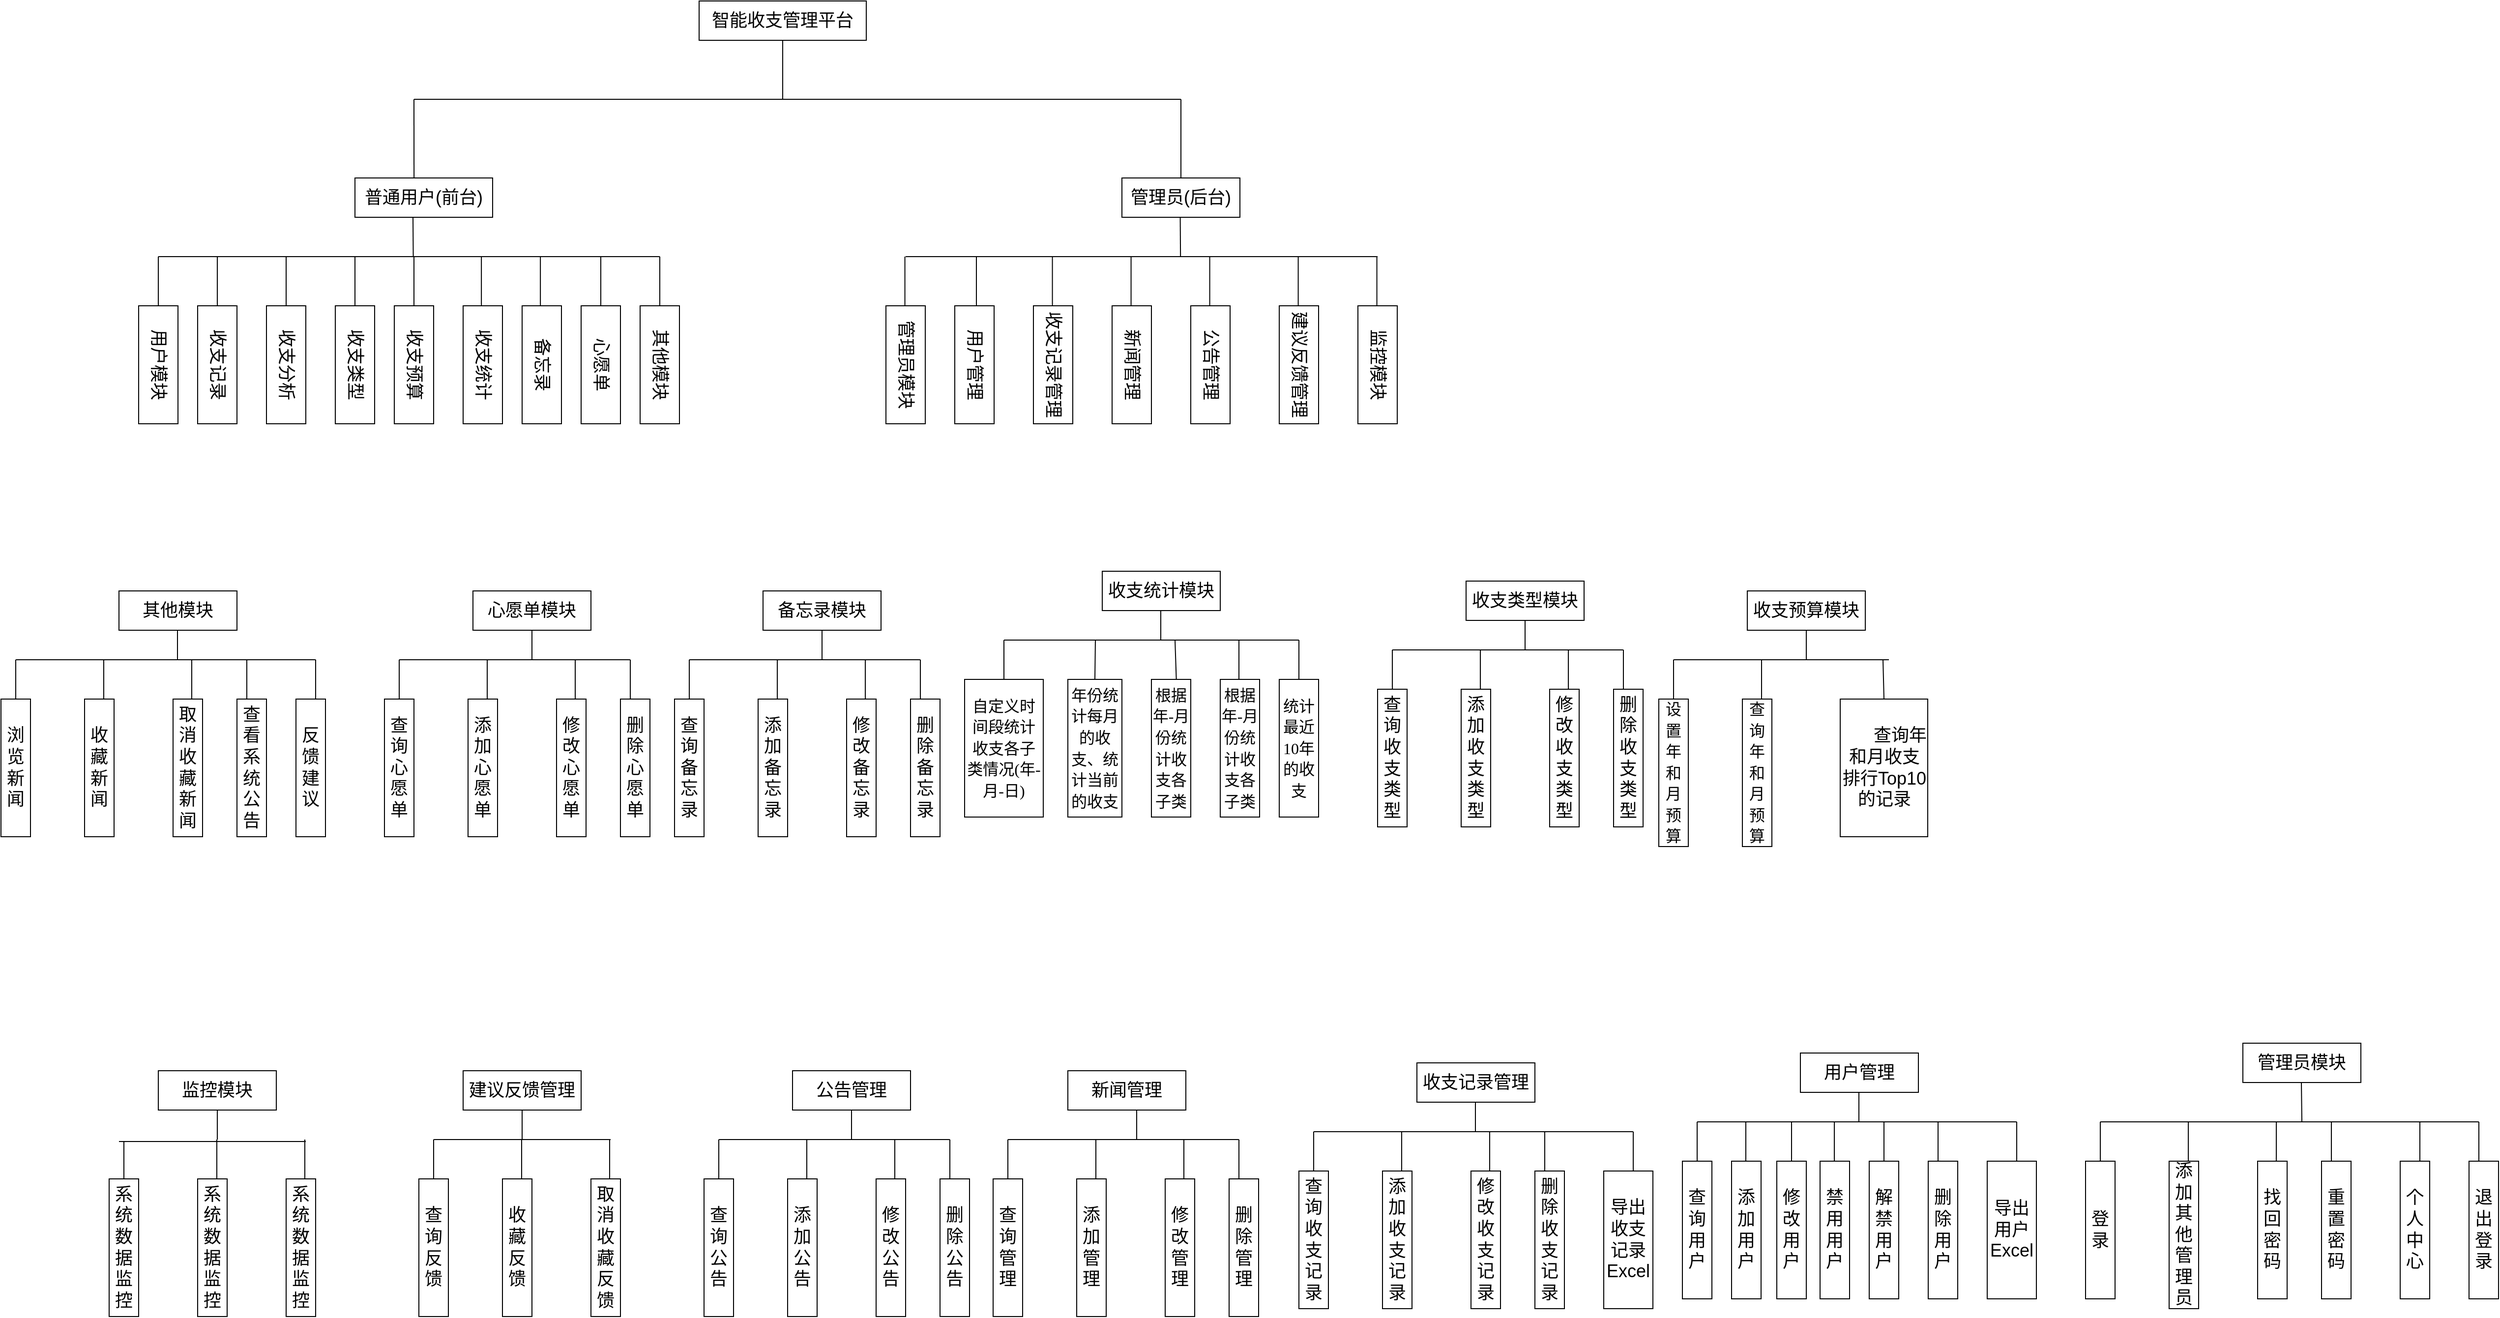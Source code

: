 <mxfile version="16.6.2" type="device"><diagram id="KK1JWuLYOujj4G2gujOZ" name="第 1 页"><mxGraphModel dx="2249" dy="761" grid="1" gridSize="10" guides="1" tooltips="1" connect="1" arrows="1" fold="1" page="1" pageScale="1" pageWidth="827" pageHeight="1169" math="0" shadow="0"><root><mxCell id="0"/><mxCell id="1" parent="0"/><mxCell id="ltnY0iX8H8sAp2kfno2Q-1" value="&lt;font style=&quot;font-size: 18px&quot;&gt;智能收支管理平台&lt;/font&gt;" style="rounded=0;whiteSpace=wrap;html=1;" parent="1" vertex="1"><mxGeometry x="130" y="1000" width="170" height="40" as="geometry"/></mxCell><mxCell id="ltnY0iX8H8sAp2kfno2Q-12" value="普通用户(前台)" style="rounded=0;whiteSpace=wrap;html=1;fontSize=18;" parent="1" vertex="1"><mxGeometry x="-220" y="1180" width="140" height="40" as="geometry"/></mxCell><mxCell id="ltnY0iX8H8sAp2kfno2Q-13" value="管理员(后台)" style="rounded=0;whiteSpace=wrap;html=1;fontSize=18;" parent="1" vertex="1"><mxGeometry x="560" y="1180" width="120" height="40" as="geometry"/></mxCell><mxCell id="ltnY0iX8H8sAp2kfno2Q-27" value="收支记录" style="rounded=0;whiteSpace=wrap;html=1;fontSize=18;rotation=90;" parent="1" vertex="1"><mxGeometry x="-420" y="1350" width="120" height="40" as="geometry"/></mxCell><mxCell id="ltnY0iX8H8sAp2kfno2Q-31" value="收支分析" style="rounded=0;whiteSpace=wrap;html=1;fontSize=18;rotation=90;" parent="1" vertex="1"><mxGeometry x="-350" y="1350" width="120" height="40" as="geometry"/></mxCell><mxCell id="ltnY0iX8H8sAp2kfno2Q-32" value="收支类型" style="rounded=0;whiteSpace=wrap;html=1;fontSize=18;rotation=90;" parent="1" vertex="1"><mxGeometry x="-280" y="1350" width="120" height="40" as="geometry"/></mxCell><mxCell id="ltnY0iX8H8sAp2kfno2Q-33" value="收支预算" style="rounded=0;whiteSpace=wrap;html=1;fontSize=18;rotation=90;" parent="1" vertex="1"><mxGeometry x="-220" y="1350" width="120" height="40" as="geometry"/></mxCell><mxCell id="ltnY0iX8H8sAp2kfno2Q-34" value="收支统计" style="rounded=0;whiteSpace=wrap;html=1;fontSize=18;rotation=90;" parent="1" vertex="1"><mxGeometry x="-150" y="1350" width="120" height="40" as="geometry"/></mxCell><mxCell id="ltnY0iX8H8sAp2kfno2Q-36" value="备忘录" style="rounded=0;whiteSpace=wrap;html=1;fontSize=18;rotation=90;" parent="1" vertex="1"><mxGeometry x="-90" y="1350" width="120" height="40" as="geometry"/></mxCell><mxCell id="ltnY0iX8H8sAp2kfno2Q-37" value="其他模块" style="rounded=0;whiteSpace=wrap;html=1;fontSize=18;rotation=90;" parent="1" vertex="1"><mxGeometry x="30" y="1350" width="120" height="40" as="geometry"/></mxCell><mxCell id="ltnY0iX8H8sAp2kfno2Q-38" value="心愿单" style="rounded=0;whiteSpace=wrap;html=1;fontSize=18;rotation=90;" parent="1" vertex="1"><mxGeometry x="-30" y="1350" width="120" height="40" as="geometry"/></mxCell><mxCell id="ltnY0iX8H8sAp2kfno2Q-40" value="新闻管理" style="rounded=0;whiteSpace=wrap;html=1;fontSize=18;rotation=90;" parent="1" vertex="1"><mxGeometry x="510" y="1350" width="120" height="40" as="geometry"/></mxCell><mxCell id="ltnY0iX8H8sAp2kfno2Q-41" value="管理员模块" style="rounded=0;whiteSpace=wrap;html=1;fontSize=18;rotation=90;" parent="1" vertex="1"><mxGeometry x="280" y="1350" width="120" height="40" as="geometry"/></mxCell><mxCell id="ltnY0iX8H8sAp2kfno2Q-42" value="收支记录管理" style="rounded=0;whiteSpace=wrap;html=1;fontSize=18;rotation=90;" parent="1" vertex="1"><mxGeometry x="430" y="1350" width="120" height="40" as="geometry"/></mxCell><mxCell id="ltnY0iX8H8sAp2kfno2Q-43" value="公告管理" style="rounded=0;whiteSpace=wrap;html=1;fontSize=18;rotation=90;" parent="1" vertex="1"><mxGeometry x="590" y="1350" width="120" height="40" as="geometry"/></mxCell><mxCell id="ltnY0iX8H8sAp2kfno2Q-45" value="监控模块" style="rounded=0;whiteSpace=wrap;html=1;fontSize=18;rotation=90;" parent="1" vertex="1"><mxGeometry x="760" y="1350" width="120" height="40" as="geometry"/></mxCell><mxCell id="ltnY0iX8H8sAp2kfno2Q-46" value="建议反馈管理" style="rounded=0;whiteSpace=wrap;html=1;fontSize=18;rotation=90;" parent="1" vertex="1"><mxGeometry x="680" y="1350" width="120" height="40" as="geometry"/></mxCell><mxCell id="ltnY0iX8H8sAp2kfno2Q-48" value="" style="endArrow=none;html=1;rounded=0;fontSize=18;entryX=0.5;entryY=1;entryDx=0;entryDy=0;" parent="1" target="ltnY0iX8H8sAp2kfno2Q-1" edge="1"><mxGeometry width="50" height="50" relative="1" as="geometry"><mxPoint x="215" y="1100" as="sourcePoint"/><mxPoint x="320" y="1080" as="targetPoint"/></mxGeometry></mxCell><mxCell id="ltnY0iX8H8sAp2kfno2Q-49" value="" style="endArrow=none;html=1;rounded=0;fontSize=18;" parent="1" edge="1"><mxGeometry width="50" height="50" relative="1" as="geometry"><mxPoint x="-160" y="1100" as="sourcePoint"/><mxPoint x="620" y="1100" as="targetPoint"/></mxGeometry></mxCell><mxCell id="ltnY0iX8H8sAp2kfno2Q-50" value="" style="endArrow=none;html=1;rounded=0;fontSize=18;exitX=0.429;exitY=0;exitDx=0;exitDy=0;exitPerimeter=0;" parent="1" source="ltnY0iX8H8sAp2kfno2Q-12" edge="1"><mxGeometry width="50" height="50" relative="1" as="geometry"><mxPoint x="80" y="1300" as="sourcePoint"/><mxPoint x="-160" y="1100" as="targetPoint"/></mxGeometry></mxCell><mxCell id="ltnY0iX8H8sAp2kfno2Q-51" value="" style="endArrow=none;html=1;rounded=0;fontSize=18;exitX=0.5;exitY=0;exitDx=0;exitDy=0;" parent="1" source="ltnY0iX8H8sAp2kfno2Q-13" edge="1"><mxGeometry width="50" height="50" relative="1" as="geometry"><mxPoint x="540" y="1180" as="sourcePoint"/><mxPoint x="620" y="1100" as="targetPoint"/></mxGeometry></mxCell><mxCell id="ltnY0iX8H8sAp2kfno2Q-52" value="" style="endArrow=none;html=1;rounded=0;fontSize=18;" parent="1" edge="1"><mxGeometry width="50" height="50" relative="1" as="geometry"><mxPoint x="-420" y="1260" as="sourcePoint"/><mxPoint x="90" y="1260" as="targetPoint"/></mxGeometry></mxCell><mxCell id="ltnY0iX8H8sAp2kfno2Q-53" value="" style="endArrow=none;html=1;rounded=0;fontSize=18;exitX=0;exitY=0.5;exitDx=0;exitDy=0;" parent="1" source="ltnY0iX8H8sAp2kfno2Q-27" edge="1"><mxGeometry width="50" height="50" relative="1" as="geometry"><mxPoint x="80" y="1300" as="sourcePoint"/><mxPoint x="-360" y="1260" as="targetPoint"/></mxGeometry></mxCell><mxCell id="ltnY0iX8H8sAp2kfno2Q-54" value="" style="endArrow=none;html=1;rounded=0;fontSize=18;exitX=0;exitY=0.5;exitDx=0;exitDy=0;" parent="1" source="ltnY0iX8H8sAp2kfno2Q-31" edge="1"><mxGeometry width="50" height="50" relative="1" as="geometry"><mxPoint x="80" y="1300" as="sourcePoint"/><mxPoint x="-290" y="1260" as="targetPoint"/></mxGeometry></mxCell><mxCell id="ltnY0iX8H8sAp2kfno2Q-55" value="" style="endArrow=none;html=1;rounded=0;fontSize=18;exitX=0;exitY=0.5;exitDx=0;exitDy=0;" parent="1" edge="1"><mxGeometry width="50" height="50" relative="1" as="geometry"><mxPoint x="-220" y="1310" as="sourcePoint"/><mxPoint x="-220" y="1260" as="targetPoint"/></mxGeometry></mxCell><mxCell id="ltnY0iX8H8sAp2kfno2Q-56" value="" style="endArrow=none;html=1;rounded=0;fontSize=18;exitX=0;exitY=0.5;exitDx=0;exitDy=0;" parent="1" edge="1"><mxGeometry width="50" height="50" relative="1" as="geometry"><mxPoint x="-160" y="1310" as="sourcePoint"/><mxPoint x="-160" y="1260" as="targetPoint"/></mxGeometry></mxCell><mxCell id="ltnY0iX8H8sAp2kfno2Q-57" value="" style="endArrow=none;html=1;rounded=0;fontSize=18;exitX=0;exitY=0.5;exitDx=0;exitDy=0;" parent="1" edge="1"><mxGeometry width="50" height="50" relative="1" as="geometry"><mxPoint x="-91.43" y="1310" as="sourcePoint"/><mxPoint x="-91.43" y="1260" as="targetPoint"/></mxGeometry></mxCell><mxCell id="ltnY0iX8H8sAp2kfno2Q-58" value="" style="endArrow=none;html=1;rounded=0;fontSize=18;exitX=0;exitY=0.5;exitDx=0;exitDy=0;" parent="1" edge="1"><mxGeometry width="50" height="50" relative="1" as="geometry"><mxPoint x="-31.43" y="1310" as="sourcePoint"/><mxPoint x="-31.43" y="1260" as="targetPoint"/></mxGeometry></mxCell><mxCell id="ltnY0iX8H8sAp2kfno2Q-59" value="" style="endArrow=none;html=1;rounded=0;fontSize=18;exitX=0;exitY=0.5;exitDx=0;exitDy=0;" parent="1" edge="1"><mxGeometry width="50" height="50" relative="1" as="geometry"><mxPoint x="30.0" y="1310" as="sourcePoint"/><mxPoint x="30.0" y="1260" as="targetPoint"/></mxGeometry></mxCell><mxCell id="ltnY0iX8H8sAp2kfno2Q-60" value="" style="endArrow=none;html=1;rounded=0;fontSize=18;exitX=0;exitY=0.5;exitDx=0;exitDy=0;" parent="1" edge="1"><mxGeometry width="50" height="50" relative="1" as="geometry"><mxPoint x="90.0" y="1310" as="sourcePoint"/><mxPoint x="90.0" y="1260" as="targetPoint"/></mxGeometry></mxCell><mxCell id="ltnY0iX8H8sAp2kfno2Q-61" value="" style="endArrow=none;html=1;rounded=0;fontSize=18;exitX=0;exitY=0.5;exitDx=0;exitDy=0;" parent="1" edge="1"><mxGeometry width="50" height="50" relative="1" as="geometry"><mxPoint x="412.0" y="1310" as="sourcePoint"/><mxPoint x="412.0" y="1260" as="targetPoint"/></mxGeometry></mxCell><mxCell id="ltnY0iX8H8sAp2kfno2Q-62" value="" style="endArrow=none;html=1;rounded=0;fontSize=18;exitX=0;exitY=0.5;exitDx=0;exitDy=0;" parent="1" edge="1"><mxGeometry width="50" height="50" relative="1" as="geometry"><mxPoint x="489.29" y="1310" as="sourcePoint"/><mxPoint x="489.29" y="1260" as="targetPoint"/></mxGeometry></mxCell><mxCell id="ltnY0iX8H8sAp2kfno2Q-63" value="" style="endArrow=none;html=1;rounded=0;fontSize=18;exitX=0;exitY=0.5;exitDx=0;exitDy=0;" parent="1" edge="1"><mxGeometry width="50" height="50" relative="1" as="geometry"><mxPoint x="739.29" y="1310" as="sourcePoint"/><mxPoint x="739.29" y="1260" as="targetPoint"/></mxGeometry></mxCell><mxCell id="ltnY0iX8H8sAp2kfno2Q-64" value="" style="endArrow=none;html=1;rounded=0;fontSize=18;exitX=0;exitY=0.5;exitDx=0;exitDy=0;" parent="1" edge="1"><mxGeometry width="50" height="50" relative="1" as="geometry"><mxPoint x="649.29" y="1310" as="sourcePoint"/><mxPoint x="649.29" y="1260" as="targetPoint"/></mxGeometry></mxCell><mxCell id="ltnY0iX8H8sAp2kfno2Q-65" value="" style="endArrow=none;html=1;rounded=0;fontSize=18;exitX=0;exitY=0.5;exitDx=0;exitDy=0;" parent="1" edge="1"><mxGeometry width="50" height="50" relative="1" as="geometry"><mxPoint x="569.29" y="1310" as="sourcePoint"/><mxPoint x="569.29" y="1260" as="targetPoint"/></mxGeometry></mxCell><mxCell id="ltnY0iX8H8sAp2kfno2Q-66" value="" style="endArrow=none;html=1;rounded=0;fontSize=18;exitX=0;exitY=0.5;exitDx=0;exitDy=0;" parent="1" edge="1"><mxGeometry width="50" height="50" relative="1" as="geometry"><mxPoint x="819.29" y="1310" as="sourcePoint"/><mxPoint x="819.29" y="1260" as="targetPoint"/></mxGeometry></mxCell><mxCell id="ltnY0iX8H8sAp2kfno2Q-67" value="" style="endArrow=none;html=1;rounded=0;fontSize=18;exitX=0;exitY=0.5;exitDx=0;exitDy=0;" parent="1" edge="1"><mxGeometry width="50" height="50" relative="1" as="geometry"><mxPoint x="-160.71" y="1260" as="sourcePoint"/><mxPoint x="-161" y="1220" as="targetPoint"/></mxGeometry></mxCell><mxCell id="ltnY0iX8H8sAp2kfno2Q-68" value="" style="endArrow=none;html=1;rounded=0;fontSize=18;exitX=0;exitY=0.5;exitDx=0;exitDy=0;" parent="1" edge="1"><mxGeometry width="50" height="50" relative="1" as="geometry"><mxPoint x="619.58" y="1260" as="sourcePoint"/><mxPoint x="619.29" y="1220" as="targetPoint"/></mxGeometry></mxCell><mxCell id="ltnY0iX8H8sAp2kfno2Q-69" value="" style="endArrow=none;html=1;rounded=0;fontSize=18;" parent="1" edge="1"><mxGeometry width="50" height="50" relative="1" as="geometry"><mxPoint x="340" y="1260" as="sourcePoint"/><mxPoint x="820" y="1260" as="targetPoint"/></mxGeometry></mxCell><mxCell id="ltnY0iX8H8sAp2kfno2Q-70" value="用户管理" style="rounded=0;whiteSpace=wrap;html=1;fontSize=18;rotation=90;" parent="1" vertex="1"><mxGeometry x="350" y="1350" width="120" height="40" as="geometry"/></mxCell><mxCell id="ltnY0iX8H8sAp2kfno2Q-71" value="" style="endArrow=none;html=1;rounded=0;fontSize=18;exitX=0;exitY=0.5;exitDx=0;exitDy=0;" parent="1" edge="1"><mxGeometry width="50" height="50" relative="1" as="geometry"><mxPoint x="339.29" y="1310" as="sourcePoint"/><mxPoint x="339.29" y="1260" as="targetPoint"/></mxGeometry></mxCell><mxCell id="2Wr7MNhGcWc_Df5a-Jk--1" value="用户模块" style="rounded=0;whiteSpace=wrap;html=1;fontSize=18;rotation=90;" vertex="1" parent="1"><mxGeometry x="-480" y="1350" width="120" height="40" as="geometry"/></mxCell><mxCell id="2Wr7MNhGcWc_Df5a-Jk--2" value="" style="endArrow=none;html=1;rounded=0;fontSize=18;exitX=0;exitY=0.5;exitDx=0;exitDy=0;" edge="1" parent="1"><mxGeometry width="50" height="50" relative="1" as="geometry"><mxPoint x="-420" y="1310" as="sourcePoint"/><mxPoint x="-420" y="1260" as="targetPoint"/></mxGeometry></mxCell><mxCell id="2Wr7MNhGcWc_Df5a-Jk--4" value="监控模块" style="rounded=0;whiteSpace=wrap;html=1;fontSize=18;" vertex="1" parent="1"><mxGeometry x="-420" y="2088" width="120" height="40" as="geometry"/></mxCell><mxCell id="2Wr7MNhGcWc_Df5a-Jk--5" value="系统数据监控" style="rounded=0;whiteSpace=wrap;html=1;fontSize=18;" vertex="1" parent="1"><mxGeometry x="-470" y="2198" width="30" height="140" as="geometry"/></mxCell><mxCell id="2Wr7MNhGcWc_Df5a-Jk--9" value="" style="endArrow=none;html=1;rounded=0;fontSize=18;" edge="1" parent="1"><mxGeometry width="50" height="50" relative="1" as="geometry"><mxPoint x="-460" y="2160" as="sourcePoint"/><mxPoint x="-270" y="2160" as="targetPoint"/></mxGeometry></mxCell><mxCell id="2Wr7MNhGcWc_Df5a-Jk--10" value="" style="endArrow=none;html=1;rounded=0;fontSize=18;exitX=0.5;exitY=0;exitDx=0;exitDy=0;" edge="1" parent="1" source="2Wr7MNhGcWc_Df5a-Jk--5"><mxGeometry width="50" height="50" relative="1" as="geometry"><mxPoint x="-515" y="1720" as="sourcePoint"/><mxPoint x="-455" y="2160" as="targetPoint"/></mxGeometry></mxCell><mxCell id="2Wr7MNhGcWc_Df5a-Jk--11" value="" style="endArrow=none;html=1;rounded=0;fontSize=18;exitX=0.65;exitY=0;exitDx=0;exitDy=0;exitPerimeter=0;" edge="1" parent="1" source="2Wr7MNhGcWc_Df5a-Jk--15"><mxGeometry width="50" height="50" relative="1" as="geometry"><mxPoint x="-360.5" y="2188" as="sourcePoint"/><mxPoint x="-360.5" y="2158" as="targetPoint"/></mxGeometry></mxCell><mxCell id="2Wr7MNhGcWc_Df5a-Jk--12" value="" style="endArrow=none;html=1;rounded=0;fontSize=18;exitX=0.633;exitY=0;exitDx=0;exitDy=0;exitPerimeter=0;" edge="1" parent="1" source="2Wr7MNhGcWc_Df5a-Jk--16"><mxGeometry width="50" height="50" relative="1" as="geometry"><mxPoint x="-271" y="2188" as="sourcePoint"/><mxPoint x="-271" y="2158" as="targetPoint"/></mxGeometry></mxCell><mxCell id="2Wr7MNhGcWc_Df5a-Jk--14" value="" style="endArrow=none;html=1;rounded=0;fontSize=18;" edge="1" parent="1"><mxGeometry width="50" height="50" relative="1" as="geometry"><mxPoint x="-360" y="2158" as="sourcePoint"/><mxPoint x="-360" y="2128" as="targetPoint"/></mxGeometry></mxCell><mxCell id="2Wr7MNhGcWc_Df5a-Jk--15" value="系统数据监控" style="rounded=0;whiteSpace=wrap;html=1;fontSize=18;" vertex="1" parent="1"><mxGeometry x="-380" y="2198" width="30" height="140" as="geometry"/></mxCell><mxCell id="2Wr7MNhGcWc_Df5a-Jk--16" value="系统数据监控" style="rounded=0;whiteSpace=wrap;html=1;fontSize=18;" vertex="1" parent="1"><mxGeometry x="-290" y="2198" width="30" height="140" as="geometry"/></mxCell><mxCell id="2Wr7MNhGcWc_Df5a-Jk--17" value="建议反馈管理" style="rounded=0;whiteSpace=wrap;html=1;fontSize=18;" vertex="1" parent="1"><mxGeometry x="-110" y="2088" width="120" height="40" as="geometry"/></mxCell><mxCell id="2Wr7MNhGcWc_Df5a-Jk--18" value="查询反馈" style="rounded=0;whiteSpace=wrap;html=1;fontSize=18;" vertex="1" parent="1"><mxGeometry x="-155" y="2198" width="30" height="140" as="geometry"/></mxCell><mxCell id="2Wr7MNhGcWc_Df5a-Jk--19" value="" style="endArrow=none;html=1;rounded=0;fontSize=18;" edge="1" parent="1"><mxGeometry width="50" height="50" relative="1" as="geometry"><mxPoint x="-140" y="2158" as="sourcePoint"/><mxPoint x="40" y="2158" as="targetPoint"/></mxGeometry></mxCell><mxCell id="2Wr7MNhGcWc_Df5a-Jk--20" value="" style="endArrow=none;html=1;rounded=0;fontSize=18;exitX=0.5;exitY=0;exitDx=0;exitDy=0;" edge="1" parent="1" source="2Wr7MNhGcWc_Df5a-Jk--18"><mxGeometry width="50" height="50" relative="1" as="geometry"><mxPoint x="-190" y="2208" as="sourcePoint"/><mxPoint x="-140" y="2158" as="targetPoint"/></mxGeometry></mxCell><mxCell id="2Wr7MNhGcWc_Df5a-Jk--21" value="" style="endArrow=none;html=1;rounded=0;fontSize=18;exitX=0.65;exitY=0;exitDx=0;exitDy=0;exitPerimeter=0;" edge="1" parent="1" source="2Wr7MNhGcWc_Df5a-Jk--24"><mxGeometry width="50" height="50" relative="1" as="geometry"><mxPoint x="-50.5" y="2188" as="sourcePoint"/><mxPoint x="-50.5" y="2158" as="targetPoint"/></mxGeometry></mxCell><mxCell id="2Wr7MNhGcWc_Df5a-Jk--22" value="" style="endArrow=none;html=1;rounded=0;fontSize=18;exitX=0.633;exitY=0;exitDx=0;exitDy=0;exitPerimeter=0;" edge="1" parent="1" source="2Wr7MNhGcWc_Df5a-Jk--25"><mxGeometry width="50" height="50" relative="1" as="geometry"><mxPoint x="39" y="2188" as="sourcePoint"/><mxPoint x="39" y="2158" as="targetPoint"/></mxGeometry></mxCell><mxCell id="2Wr7MNhGcWc_Df5a-Jk--23" value="" style="endArrow=none;html=1;rounded=0;fontSize=18;" edge="1" parent="1"><mxGeometry width="50" height="50" relative="1" as="geometry"><mxPoint x="-50" y="2158" as="sourcePoint"/><mxPoint x="-50" y="2128" as="targetPoint"/></mxGeometry></mxCell><mxCell id="2Wr7MNhGcWc_Df5a-Jk--24" value="收藏反馈" style="rounded=0;whiteSpace=wrap;html=1;fontSize=18;" vertex="1" parent="1"><mxGeometry x="-70" y="2198" width="30" height="140" as="geometry"/></mxCell><mxCell id="2Wr7MNhGcWc_Df5a-Jk--25" value="取消收藏反馈" style="rounded=0;whiteSpace=wrap;html=1;fontSize=18;" vertex="1" parent="1"><mxGeometry x="20" y="2198" width="30" height="140" as="geometry"/></mxCell><mxCell id="2Wr7MNhGcWc_Df5a-Jk--26" value="公告管理" style="rounded=0;whiteSpace=wrap;html=1;fontSize=18;" vertex="1" parent="1"><mxGeometry x="225" y="2088" width="120" height="40" as="geometry"/></mxCell><mxCell id="2Wr7MNhGcWc_Df5a-Jk--27" value="查询公告" style="rounded=0;whiteSpace=wrap;html=1;fontSize=18;" vertex="1" parent="1"><mxGeometry x="135" y="2198" width="30" height="140" as="geometry"/></mxCell><mxCell id="2Wr7MNhGcWc_Df5a-Jk--28" value="" style="endArrow=none;html=1;rounded=0;fontSize=18;" edge="1" parent="1"><mxGeometry width="50" height="50" relative="1" as="geometry"><mxPoint x="150" y="2158" as="sourcePoint"/><mxPoint x="385" y="2158" as="targetPoint"/></mxGeometry></mxCell><mxCell id="2Wr7MNhGcWc_Df5a-Jk--29" value="" style="endArrow=none;html=1;rounded=0;fontSize=18;exitX=0.5;exitY=0;exitDx=0;exitDy=0;" edge="1" parent="1" source="2Wr7MNhGcWc_Df5a-Jk--27"><mxGeometry width="50" height="50" relative="1" as="geometry"><mxPoint x="100" y="2208" as="sourcePoint"/><mxPoint x="150" y="2158" as="targetPoint"/></mxGeometry></mxCell><mxCell id="2Wr7MNhGcWc_Df5a-Jk--30" value="" style="endArrow=none;html=1;rounded=0;fontSize=18;exitX=0.65;exitY=0;exitDx=0;exitDy=0;exitPerimeter=0;" edge="1" parent="1" source="2Wr7MNhGcWc_Df5a-Jk--33"><mxGeometry width="50" height="50" relative="1" as="geometry"><mxPoint x="239.5" y="2188" as="sourcePoint"/><mxPoint x="239.5" y="2158" as="targetPoint"/></mxGeometry></mxCell><mxCell id="2Wr7MNhGcWc_Df5a-Jk--31" value="" style="endArrow=none;html=1;rounded=0;fontSize=18;exitX=0.633;exitY=0;exitDx=0;exitDy=0;exitPerimeter=0;" edge="1" parent="1" source="2Wr7MNhGcWc_Df5a-Jk--34"><mxGeometry width="50" height="50" relative="1" as="geometry"><mxPoint x="329" y="2188" as="sourcePoint"/><mxPoint x="329" y="2158" as="targetPoint"/></mxGeometry></mxCell><mxCell id="2Wr7MNhGcWc_Df5a-Jk--32" value="" style="endArrow=none;html=1;rounded=0;fontSize=18;" edge="1" parent="1"><mxGeometry width="50" height="50" relative="1" as="geometry"><mxPoint x="285" y="2158" as="sourcePoint"/><mxPoint x="285" y="2128" as="targetPoint"/></mxGeometry></mxCell><mxCell id="2Wr7MNhGcWc_Df5a-Jk--33" value="添加公告" style="rounded=0;whiteSpace=wrap;html=1;fontSize=18;" vertex="1" parent="1"><mxGeometry x="220" y="2198" width="30" height="140" as="geometry"/></mxCell><mxCell id="2Wr7MNhGcWc_Df5a-Jk--34" value="修改公告" style="rounded=0;whiteSpace=wrap;html=1;fontSize=18;" vertex="1" parent="1"><mxGeometry x="310" y="2198" width="30" height="140" as="geometry"/></mxCell><mxCell id="2Wr7MNhGcWc_Df5a-Jk--35" value="删除公告" style="rounded=0;whiteSpace=wrap;html=1;fontSize=18;" vertex="1" parent="1"><mxGeometry x="375" y="2198" width="30" height="140" as="geometry"/></mxCell><mxCell id="2Wr7MNhGcWc_Df5a-Jk--36" value="" style="endArrow=none;html=1;rounded=0;fontSize=18;exitX=0.633;exitY=0;exitDx=0;exitDy=0;exitPerimeter=0;" edge="1" parent="1"><mxGeometry width="50" height="50" relative="1" as="geometry"><mxPoint x="385.0" y="2198" as="sourcePoint"/><mxPoint x="385.01" y="2158" as="targetPoint"/></mxGeometry></mxCell><mxCell id="2Wr7MNhGcWc_Df5a-Jk--37" value="新闻管理" style="rounded=0;whiteSpace=wrap;html=1;fontSize=18;" vertex="1" parent="1"><mxGeometry x="505" y="2088" width="120" height="40" as="geometry"/></mxCell><mxCell id="2Wr7MNhGcWc_Df5a-Jk--38" value="查询管理" style="rounded=0;whiteSpace=wrap;html=1;fontSize=18;" vertex="1" parent="1"><mxGeometry x="429" y="2198" width="30" height="140" as="geometry"/></mxCell><mxCell id="2Wr7MNhGcWc_Df5a-Jk--39" value="" style="endArrow=none;html=1;rounded=0;fontSize=18;" edge="1" parent="1"><mxGeometry width="50" height="50" relative="1" as="geometry"><mxPoint x="444" y="2158" as="sourcePoint"/><mxPoint x="679" y="2158" as="targetPoint"/></mxGeometry></mxCell><mxCell id="2Wr7MNhGcWc_Df5a-Jk--40" value="" style="endArrow=none;html=1;rounded=0;fontSize=18;exitX=0.5;exitY=0;exitDx=0;exitDy=0;" edge="1" parent="1" source="2Wr7MNhGcWc_Df5a-Jk--38"><mxGeometry width="50" height="50" relative="1" as="geometry"><mxPoint x="394" y="2208" as="sourcePoint"/><mxPoint x="444" y="2158" as="targetPoint"/></mxGeometry></mxCell><mxCell id="2Wr7MNhGcWc_Df5a-Jk--41" value="" style="endArrow=none;html=1;rounded=0;fontSize=18;exitX=0.65;exitY=0;exitDx=0;exitDy=0;exitPerimeter=0;" edge="1" parent="1" source="2Wr7MNhGcWc_Df5a-Jk--44"><mxGeometry width="50" height="50" relative="1" as="geometry"><mxPoint x="533.5" y="2188" as="sourcePoint"/><mxPoint x="533.5" y="2158" as="targetPoint"/></mxGeometry></mxCell><mxCell id="2Wr7MNhGcWc_Df5a-Jk--42" value="" style="endArrow=none;html=1;rounded=0;fontSize=18;exitX=0.633;exitY=0;exitDx=0;exitDy=0;exitPerimeter=0;" edge="1" parent="1" source="2Wr7MNhGcWc_Df5a-Jk--45"><mxGeometry width="50" height="50" relative="1" as="geometry"><mxPoint x="623" y="2188" as="sourcePoint"/><mxPoint x="623" y="2158" as="targetPoint"/></mxGeometry></mxCell><mxCell id="2Wr7MNhGcWc_Df5a-Jk--43" value="" style="endArrow=none;html=1;rounded=0;fontSize=18;" edge="1" parent="1"><mxGeometry width="50" height="50" relative="1" as="geometry"><mxPoint x="575" y="2158" as="sourcePoint"/><mxPoint x="575" y="2128" as="targetPoint"/></mxGeometry></mxCell><mxCell id="2Wr7MNhGcWc_Df5a-Jk--44" value="添加管理" style="rounded=0;whiteSpace=wrap;html=1;fontSize=18;" vertex="1" parent="1"><mxGeometry x="514" y="2198" width="30" height="140" as="geometry"/></mxCell><mxCell id="2Wr7MNhGcWc_Df5a-Jk--45" value="修改管理" style="rounded=0;whiteSpace=wrap;html=1;fontSize=18;" vertex="1" parent="1"><mxGeometry x="604" y="2198" width="30" height="140" as="geometry"/></mxCell><mxCell id="2Wr7MNhGcWc_Df5a-Jk--46" value="删除管理" style="rounded=0;whiteSpace=wrap;html=1;fontSize=18;" vertex="1" parent="1"><mxGeometry x="669" y="2198" width="30" height="140" as="geometry"/></mxCell><mxCell id="2Wr7MNhGcWc_Df5a-Jk--47" value="" style="endArrow=none;html=1;rounded=0;fontSize=18;exitX=0.633;exitY=0;exitDx=0;exitDy=0;exitPerimeter=0;" edge="1" parent="1"><mxGeometry width="50" height="50" relative="1" as="geometry"><mxPoint x="679" y="2198" as="sourcePoint"/><mxPoint x="679.01" y="2158" as="targetPoint"/></mxGeometry></mxCell><mxCell id="2Wr7MNhGcWc_Df5a-Jk--59" value="收支记录管理" style="rounded=0;whiteSpace=wrap;html=1;fontSize=18;" vertex="1" parent="1"><mxGeometry x="860" y="2080" width="120" height="40" as="geometry"/></mxCell><mxCell id="2Wr7MNhGcWc_Df5a-Jk--60" value="查询收支记录" style="rounded=0;whiteSpace=wrap;html=1;fontSize=18;" vertex="1" parent="1"><mxGeometry x="740" y="2190" width="30" height="140" as="geometry"/></mxCell><mxCell id="2Wr7MNhGcWc_Df5a-Jk--61" value="" style="endArrow=none;html=1;rounded=0;fontSize=18;" edge="1" parent="1"><mxGeometry width="50" height="50" relative="1" as="geometry"><mxPoint x="755" y="2150" as="sourcePoint"/><mxPoint x="1080" y="2150" as="targetPoint"/></mxGeometry></mxCell><mxCell id="2Wr7MNhGcWc_Df5a-Jk--62" value="" style="endArrow=none;html=1;rounded=0;fontSize=18;exitX=0.5;exitY=0;exitDx=0;exitDy=0;" edge="1" parent="1" source="2Wr7MNhGcWc_Df5a-Jk--60"><mxGeometry width="50" height="50" relative="1" as="geometry"><mxPoint x="705" y="2200" as="sourcePoint"/><mxPoint x="755" y="2150" as="targetPoint"/></mxGeometry></mxCell><mxCell id="2Wr7MNhGcWc_Df5a-Jk--63" value="" style="endArrow=none;html=1;rounded=0;fontSize=18;exitX=0.65;exitY=0;exitDx=0;exitDy=0;exitPerimeter=0;" edge="1" parent="1" source="2Wr7MNhGcWc_Df5a-Jk--66"><mxGeometry width="50" height="50" relative="1" as="geometry"><mxPoint x="844.5" y="2180" as="sourcePoint"/><mxPoint x="844.5" y="2150" as="targetPoint"/></mxGeometry></mxCell><mxCell id="2Wr7MNhGcWc_Df5a-Jk--64" value="" style="endArrow=none;html=1;rounded=0;fontSize=18;exitX=0.633;exitY=0;exitDx=0;exitDy=0;exitPerimeter=0;" edge="1" parent="1" source="2Wr7MNhGcWc_Df5a-Jk--67"><mxGeometry width="50" height="50" relative="1" as="geometry"><mxPoint x="934" y="2180" as="sourcePoint"/><mxPoint x="934" y="2150" as="targetPoint"/></mxGeometry></mxCell><mxCell id="2Wr7MNhGcWc_Df5a-Jk--65" value="" style="endArrow=none;html=1;rounded=0;fontSize=18;" edge="1" parent="1"><mxGeometry width="50" height="50" relative="1" as="geometry"><mxPoint x="919.5" y="2150" as="sourcePoint"/><mxPoint x="919.5" y="2120" as="targetPoint"/></mxGeometry></mxCell><mxCell id="2Wr7MNhGcWc_Df5a-Jk--66" value="添加收支记录" style="rounded=0;whiteSpace=wrap;html=1;fontSize=18;" vertex="1" parent="1"><mxGeometry x="825" y="2190" width="30" height="140" as="geometry"/></mxCell><mxCell id="2Wr7MNhGcWc_Df5a-Jk--67" value="修改收支记录" style="rounded=0;whiteSpace=wrap;html=1;fontSize=18;" vertex="1" parent="1"><mxGeometry x="915" y="2190" width="30" height="140" as="geometry"/></mxCell><mxCell id="2Wr7MNhGcWc_Df5a-Jk--68" value="删除收支记录" style="rounded=0;whiteSpace=wrap;html=1;fontSize=18;" vertex="1" parent="1"><mxGeometry x="980" y="2190" width="30" height="140" as="geometry"/></mxCell><mxCell id="2Wr7MNhGcWc_Df5a-Jk--69" value="" style="endArrow=none;html=1;rounded=0;fontSize=18;exitX=0.633;exitY=0;exitDx=0;exitDy=0;exitPerimeter=0;" edge="1" parent="1"><mxGeometry width="50" height="50" relative="1" as="geometry"><mxPoint x="990" y="2190" as="sourcePoint"/><mxPoint x="990.01" y="2150" as="targetPoint"/></mxGeometry></mxCell><mxCell id="2Wr7MNhGcWc_Df5a-Jk--70" value="导出收支记录&lt;br&gt;Excel" style="rounded=0;whiteSpace=wrap;html=1;fontSize=18;" vertex="1" parent="1"><mxGeometry x="1050" y="2190" width="50" height="140" as="geometry"/></mxCell><mxCell id="2Wr7MNhGcWc_Df5a-Jk--71" value="" style="endArrow=none;html=1;rounded=0;fontSize=18;exitX=0.633;exitY=0;exitDx=0;exitDy=0;exitPerimeter=0;" edge="1" parent="1"><mxGeometry width="50" height="50" relative="1" as="geometry"><mxPoint x="1080" y="2190" as="sourcePoint"/><mxPoint x="1080.01" y="2150" as="targetPoint"/></mxGeometry></mxCell><mxCell id="2Wr7MNhGcWc_Df5a-Jk--72" value="用户管理" style="rounded=0;whiteSpace=wrap;html=1;fontSize=18;" vertex="1" parent="1"><mxGeometry x="1250" y="2070" width="120" height="40" as="geometry"/></mxCell><mxCell id="2Wr7MNhGcWc_Df5a-Jk--73" value="查询用户" style="rounded=0;whiteSpace=wrap;html=1;fontSize=18;" vertex="1" parent="1"><mxGeometry x="1130" y="2180" width="30" height="140" as="geometry"/></mxCell><mxCell id="2Wr7MNhGcWc_Df5a-Jk--74" value="" style="endArrow=none;html=1;rounded=0;fontSize=18;" edge="1" parent="1"><mxGeometry width="50" height="50" relative="1" as="geometry"><mxPoint x="1145" y="2140" as="sourcePoint"/><mxPoint x="1470" y="2140" as="targetPoint"/></mxGeometry></mxCell><mxCell id="2Wr7MNhGcWc_Df5a-Jk--75" value="" style="endArrow=none;html=1;rounded=0;fontSize=18;exitX=0.5;exitY=0;exitDx=0;exitDy=0;" edge="1" parent="1" source="2Wr7MNhGcWc_Df5a-Jk--73"><mxGeometry width="50" height="50" relative="1" as="geometry"><mxPoint x="1095" y="2190" as="sourcePoint"/><mxPoint x="1145" y="2140" as="targetPoint"/></mxGeometry></mxCell><mxCell id="2Wr7MNhGcWc_Df5a-Jk--76" value="" style="endArrow=none;html=1;rounded=0;fontSize=18;exitX=0.5;exitY=0;exitDx=0;exitDy=0;" edge="1" parent="1" source="2Wr7MNhGcWc_Df5a-Jk--86"><mxGeometry width="50" height="50" relative="1" as="geometry"><mxPoint x="1235" y="2170" as="sourcePoint"/><mxPoint x="1241" y="2140" as="targetPoint"/></mxGeometry></mxCell><mxCell id="2Wr7MNhGcWc_Df5a-Jk--77" value="" style="endArrow=none;html=1;rounded=0;fontSize=18;exitX=0.5;exitY=0;exitDx=0;exitDy=0;" edge="1" parent="1" source="2Wr7MNhGcWc_Df5a-Jk--80"><mxGeometry width="50" height="50" relative="1" as="geometry"><mxPoint x="1324" y="2170" as="sourcePoint"/><mxPoint x="1335" y="2140" as="targetPoint"/></mxGeometry></mxCell><mxCell id="2Wr7MNhGcWc_Df5a-Jk--78" value="" style="endArrow=none;html=1;rounded=0;fontSize=18;" edge="1" parent="1"><mxGeometry width="50" height="50" relative="1" as="geometry"><mxPoint x="1309.5" y="2140" as="sourcePoint"/><mxPoint x="1309.5" y="2110" as="targetPoint"/></mxGeometry></mxCell><mxCell id="2Wr7MNhGcWc_Df5a-Jk--79" value="添加用户" style="rounded=0;whiteSpace=wrap;html=1;fontSize=18;" vertex="1" parent="1"><mxGeometry x="1180" y="2180" width="30" height="140" as="geometry"/></mxCell><mxCell id="2Wr7MNhGcWc_Df5a-Jk--80" value="解禁用户" style="rounded=0;whiteSpace=wrap;html=1;fontSize=18;" vertex="1" parent="1"><mxGeometry x="1320" y="2180" width="30" height="140" as="geometry"/></mxCell><mxCell id="2Wr7MNhGcWc_Df5a-Jk--81" value="删除用户" style="rounded=0;whiteSpace=wrap;html=1;fontSize=18;" vertex="1" parent="1"><mxGeometry x="1380" y="2180" width="30" height="140" as="geometry"/></mxCell><mxCell id="2Wr7MNhGcWc_Df5a-Jk--82" value="" style="endArrow=none;html=1;rounded=0;fontSize=18;exitX=0.633;exitY=0;exitDx=0;exitDy=0;exitPerimeter=0;" edge="1" parent="1"><mxGeometry width="50" height="50" relative="1" as="geometry"><mxPoint x="1390" y="2180" as="sourcePoint"/><mxPoint x="1390.01" y="2140" as="targetPoint"/></mxGeometry></mxCell><mxCell id="2Wr7MNhGcWc_Df5a-Jk--83" value="导出用户&lt;br&gt;Excel" style="rounded=0;whiteSpace=wrap;html=1;fontSize=18;" vertex="1" parent="1"><mxGeometry x="1440" y="2180" width="50" height="140" as="geometry"/></mxCell><mxCell id="2Wr7MNhGcWc_Df5a-Jk--84" value="" style="endArrow=none;html=1;rounded=0;fontSize=18;exitX=0.633;exitY=0;exitDx=0;exitDy=0;exitPerimeter=0;" edge="1" parent="1"><mxGeometry width="50" height="50" relative="1" as="geometry"><mxPoint x="1470" y="2180" as="sourcePoint"/><mxPoint x="1470.01" y="2140" as="targetPoint"/></mxGeometry></mxCell><mxCell id="2Wr7MNhGcWc_Df5a-Jk--85" value="禁用用户" style="rounded=0;whiteSpace=wrap;html=1;fontSize=18;" vertex="1" parent="1"><mxGeometry x="1270" y="2180" width="30" height="140" as="geometry"/></mxCell><mxCell id="2Wr7MNhGcWc_Df5a-Jk--86" value="修改用户" style="rounded=0;whiteSpace=wrap;html=1;fontSize=18;" vertex="1" parent="1"><mxGeometry x="1226" y="2180" width="30" height="140" as="geometry"/></mxCell><mxCell id="2Wr7MNhGcWc_Df5a-Jk--87" value="" style="endArrow=none;html=1;rounded=0;fontSize=18;exitX=0.5;exitY=0;exitDx=0;exitDy=0;" edge="1" parent="1"><mxGeometry width="50" height="50" relative="1" as="geometry"><mxPoint x="1284.5" y="2180" as="sourcePoint"/><mxPoint x="1284.5" y="2140" as="targetPoint"/></mxGeometry></mxCell><mxCell id="2Wr7MNhGcWc_Df5a-Jk--88" value="" style="endArrow=none;html=1;rounded=0;fontSize=18;exitX=0.5;exitY=0;exitDx=0;exitDy=0;" edge="1" parent="1"><mxGeometry width="50" height="50" relative="1" as="geometry"><mxPoint x="1194.5" y="2180" as="sourcePoint"/><mxPoint x="1194.5" y="2140" as="targetPoint"/></mxGeometry></mxCell><mxCell id="2Wr7MNhGcWc_Df5a-Jk--108" value="管理员模块" style="rounded=0;whiteSpace=wrap;html=1;fontSize=18;" vertex="1" parent="1"><mxGeometry x="1700" y="2060" width="120" height="40" as="geometry"/></mxCell><mxCell id="2Wr7MNhGcWc_Df5a-Jk--109" value="登录" style="rounded=0;whiteSpace=wrap;html=1;fontSize=18;" vertex="1" parent="1"><mxGeometry x="1540" y="2180" width="30" height="140" as="geometry"/></mxCell><mxCell id="2Wr7MNhGcWc_Df5a-Jk--110" value="" style="endArrow=none;html=1;rounded=0;fontSize=18;" edge="1" parent="1"><mxGeometry width="50" height="50" relative="1" as="geometry"><mxPoint x="1555" y="2140" as="sourcePoint"/><mxPoint x="1940" y="2140" as="targetPoint"/></mxGeometry></mxCell><mxCell id="2Wr7MNhGcWc_Df5a-Jk--111" value="" style="endArrow=none;html=1;rounded=0;fontSize=18;exitX=0.5;exitY=0;exitDx=0;exitDy=0;" edge="1" parent="1" source="2Wr7MNhGcWc_Df5a-Jk--109"><mxGeometry width="50" height="50" relative="1" as="geometry"><mxPoint x="1505" y="2190" as="sourcePoint"/><mxPoint x="1555" y="2140" as="targetPoint"/></mxGeometry></mxCell><mxCell id="2Wr7MNhGcWc_Df5a-Jk--112" value="" style="endArrow=none;html=1;rounded=0;fontSize=18;exitX=0.65;exitY=0;exitDx=0;exitDy=0;exitPerimeter=0;" edge="1" parent="1" source="2Wr7MNhGcWc_Df5a-Jk--115"><mxGeometry width="50" height="50" relative="1" as="geometry"><mxPoint x="1644.5" y="2170" as="sourcePoint"/><mxPoint x="1644.5" y="2140" as="targetPoint"/></mxGeometry></mxCell><mxCell id="2Wr7MNhGcWc_Df5a-Jk--113" value="" style="endArrow=none;html=1;rounded=0;fontSize=18;exitX=0.633;exitY=0;exitDx=0;exitDy=0;exitPerimeter=0;" edge="1" parent="1" source="2Wr7MNhGcWc_Df5a-Jk--116"><mxGeometry width="50" height="50" relative="1" as="geometry"><mxPoint x="1734" y="2170" as="sourcePoint"/><mxPoint x="1734" y="2140" as="targetPoint"/></mxGeometry></mxCell><mxCell id="2Wr7MNhGcWc_Df5a-Jk--114" value="" style="endArrow=none;html=1;rounded=0;fontSize=18;" edge="1" parent="1"><mxGeometry width="50" height="50" relative="1" as="geometry"><mxPoint x="1760" y="2140" as="sourcePoint"/><mxPoint x="1759.5" y="2100" as="targetPoint"/></mxGeometry></mxCell><mxCell id="2Wr7MNhGcWc_Df5a-Jk--115" value="添加其他管理员" style="rounded=0;whiteSpace=wrap;html=1;fontSize=18;" vertex="1" parent="1"><mxGeometry x="1625" y="2180" width="30" height="150" as="geometry"/></mxCell><mxCell id="2Wr7MNhGcWc_Df5a-Jk--116" value="找回密码" style="rounded=0;whiteSpace=wrap;html=1;fontSize=18;" vertex="1" parent="1"><mxGeometry x="1715" y="2180" width="30" height="140" as="geometry"/></mxCell><mxCell id="2Wr7MNhGcWc_Df5a-Jk--117" value="重置密码" style="rounded=0;whiteSpace=wrap;html=1;fontSize=18;" vertex="1" parent="1"><mxGeometry x="1780" y="2180" width="30" height="140" as="geometry"/></mxCell><mxCell id="2Wr7MNhGcWc_Df5a-Jk--118" value="" style="endArrow=none;html=1;rounded=0;fontSize=18;exitX=0.633;exitY=0;exitDx=0;exitDy=0;exitPerimeter=0;" edge="1" parent="1"><mxGeometry width="50" height="50" relative="1" as="geometry"><mxPoint x="1790" y="2180" as="sourcePoint"/><mxPoint x="1790.01" y="2140" as="targetPoint"/></mxGeometry></mxCell><mxCell id="2Wr7MNhGcWc_Df5a-Jk--120" value="" style="endArrow=none;html=1;rounded=0;fontSize=18;exitX=0.633;exitY=0;exitDx=0;exitDy=0;exitPerimeter=0;" edge="1" parent="1"><mxGeometry width="50" height="50" relative="1" as="geometry"><mxPoint x="1880" y="2180" as="sourcePoint"/><mxPoint x="1880.01" y="2140" as="targetPoint"/></mxGeometry></mxCell><mxCell id="2Wr7MNhGcWc_Df5a-Jk--121" value="个人中心" style="rounded=0;whiteSpace=wrap;html=1;fontSize=18;" vertex="1" parent="1"><mxGeometry x="1860" y="2180" width="30" height="140" as="geometry"/></mxCell><mxCell id="2Wr7MNhGcWc_Df5a-Jk--122" value="退出登录" style="rounded=0;whiteSpace=wrap;html=1;fontSize=18;" vertex="1" parent="1"><mxGeometry x="1930" y="2180" width="30" height="140" as="geometry"/></mxCell><mxCell id="2Wr7MNhGcWc_Df5a-Jk--123" value="" style="endArrow=none;html=1;rounded=0;fontSize=18;exitX=0.633;exitY=0;exitDx=0;exitDy=0;exitPerimeter=0;" edge="1" parent="1"><mxGeometry width="50" height="50" relative="1" as="geometry"><mxPoint x="1940" y="2180" as="sourcePoint"/><mxPoint x="1940.01" y="2140" as="targetPoint"/></mxGeometry></mxCell><mxCell id="2Wr7MNhGcWc_Df5a-Jk--124" value="其他模块" style="rounded=0;whiteSpace=wrap;html=1;fontSize=18;" vertex="1" parent="1"><mxGeometry x="-460" y="1600" width="120" height="40" as="geometry"/></mxCell><mxCell id="2Wr7MNhGcWc_Df5a-Jk--125" value="浏览新闻" style="rounded=0;whiteSpace=wrap;html=1;fontSize=18;" vertex="1" parent="1"><mxGeometry x="-580" y="1710" width="30" height="140" as="geometry"/></mxCell><mxCell id="2Wr7MNhGcWc_Df5a-Jk--126" value="" style="endArrow=none;html=1;rounded=0;fontSize=18;" edge="1" parent="1"><mxGeometry width="50" height="50" relative="1" as="geometry"><mxPoint x="-565" y="1670" as="sourcePoint"/><mxPoint x="-260" y="1670" as="targetPoint"/></mxGeometry></mxCell><mxCell id="2Wr7MNhGcWc_Df5a-Jk--127" value="" style="endArrow=none;html=1;rounded=0;fontSize=18;exitX=0.5;exitY=0;exitDx=0;exitDy=0;" edge="1" parent="1" source="2Wr7MNhGcWc_Df5a-Jk--125"><mxGeometry width="50" height="50" relative="1" as="geometry"><mxPoint x="-615" y="1720" as="sourcePoint"/><mxPoint x="-565" y="1670" as="targetPoint"/></mxGeometry></mxCell><mxCell id="2Wr7MNhGcWc_Df5a-Jk--128" value="" style="endArrow=none;html=1;rounded=0;fontSize=18;exitX=0.65;exitY=0;exitDx=0;exitDy=0;exitPerimeter=0;" edge="1" parent="1" source="2Wr7MNhGcWc_Df5a-Jk--131"><mxGeometry width="50" height="50" relative="1" as="geometry"><mxPoint x="-475.5" y="1700" as="sourcePoint"/><mxPoint x="-475.5" y="1670" as="targetPoint"/></mxGeometry></mxCell><mxCell id="2Wr7MNhGcWc_Df5a-Jk--129" value="" style="endArrow=none;html=1;rounded=0;fontSize=18;exitX=0.633;exitY=0;exitDx=0;exitDy=0;exitPerimeter=0;" edge="1" parent="1" source="2Wr7MNhGcWc_Df5a-Jk--132"><mxGeometry width="50" height="50" relative="1" as="geometry"><mxPoint x="-386" y="1700" as="sourcePoint"/><mxPoint x="-386" y="1670" as="targetPoint"/></mxGeometry></mxCell><mxCell id="2Wr7MNhGcWc_Df5a-Jk--130" value="" style="endArrow=none;html=1;rounded=0;fontSize=18;" edge="1" parent="1"><mxGeometry width="50" height="50" relative="1" as="geometry"><mxPoint x="-400.5" y="1670" as="sourcePoint"/><mxPoint x="-400.5" y="1640" as="targetPoint"/></mxGeometry></mxCell><mxCell id="2Wr7MNhGcWc_Df5a-Jk--131" value="收藏新闻" style="rounded=0;whiteSpace=wrap;html=1;fontSize=18;" vertex="1" parent="1"><mxGeometry x="-495" y="1710" width="30" height="140" as="geometry"/></mxCell><mxCell id="2Wr7MNhGcWc_Df5a-Jk--132" value="取消收藏新闻" style="rounded=0;whiteSpace=wrap;html=1;fontSize=18;" vertex="1" parent="1"><mxGeometry x="-405" y="1710" width="30" height="140" as="geometry"/></mxCell><mxCell id="2Wr7MNhGcWc_Df5a-Jk--133" value="查看系统公告" style="rounded=0;whiteSpace=wrap;html=1;fontSize=18;" vertex="1" parent="1"><mxGeometry x="-340" y="1710" width="30" height="140" as="geometry"/></mxCell><mxCell id="2Wr7MNhGcWc_Df5a-Jk--134" value="" style="endArrow=none;html=1;rounded=0;fontSize=18;exitX=0.633;exitY=0;exitDx=0;exitDy=0;exitPerimeter=0;" edge="1" parent="1"><mxGeometry width="50" height="50" relative="1" as="geometry"><mxPoint x="-330" y="1710" as="sourcePoint"/><mxPoint x="-329.99" y="1670" as="targetPoint"/></mxGeometry></mxCell><mxCell id="2Wr7MNhGcWc_Df5a-Jk--135" value="反馈建议" style="rounded=0;whiteSpace=wrap;html=1;fontSize=18;" vertex="1" parent="1"><mxGeometry x="-280" y="1710" width="30" height="140" as="geometry"/></mxCell><mxCell id="2Wr7MNhGcWc_Df5a-Jk--136" value="" style="endArrow=none;html=1;rounded=0;fontSize=18;exitX=0.633;exitY=0;exitDx=0;exitDy=0;exitPerimeter=0;" edge="1" parent="1"><mxGeometry width="50" height="50" relative="1" as="geometry"><mxPoint x="-260" y="1710" as="sourcePoint"/><mxPoint x="-259.99" y="1670" as="targetPoint"/></mxGeometry></mxCell><mxCell id="2Wr7MNhGcWc_Df5a-Jk--137" value="心愿单模块" style="rounded=0;whiteSpace=wrap;html=1;fontSize=18;" vertex="1" parent="1"><mxGeometry x="-100" y="1600" width="120" height="40" as="geometry"/></mxCell><mxCell id="2Wr7MNhGcWc_Df5a-Jk--138" value="查询心愿单" style="rounded=0;whiteSpace=wrap;html=1;fontSize=18;" vertex="1" parent="1"><mxGeometry x="-190" y="1710" width="30" height="140" as="geometry"/></mxCell><mxCell id="2Wr7MNhGcWc_Df5a-Jk--139" value="" style="endArrow=none;html=1;rounded=0;fontSize=18;" edge="1" parent="1"><mxGeometry width="50" height="50" relative="1" as="geometry"><mxPoint x="-175" y="1670" as="sourcePoint"/><mxPoint x="60" y="1670" as="targetPoint"/></mxGeometry></mxCell><mxCell id="2Wr7MNhGcWc_Df5a-Jk--140" value="" style="endArrow=none;html=1;rounded=0;fontSize=18;exitX=0.5;exitY=0;exitDx=0;exitDy=0;" edge="1" parent="1" source="2Wr7MNhGcWc_Df5a-Jk--138"><mxGeometry width="50" height="50" relative="1" as="geometry"><mxPoint x="-225" y="1720" as="sourcePoint"/><mxPoint x="-175" y="1670" as="targetPoint"/></mxGeometry></mxCell><mxCell id="2Wr7MNhGcWc_Df5a-Jk--141" value="" style="endArrow=none;html=1;rounded=0;fontSize=18;exitX=0.65;exitY=0;exitDx=0;exitDy=0;exitPerimeter=0;" edge="1" parent="1" source="2Wr7MNhGcWc_Df5a-Jk--144"><mxGeometry width="50" height="50" relative="1" as="geometry"><mxPoint x="-85.5" y="1700" as="sourcePoint"/><mxPoint x="-85.5" y="1670" as="targetPoint"/></mxGeometry></mxCell><mxCell id="2Wr7MNhGcWc_Df5a-Jk--142" value="" style="endArrow=none;html=1;rounded=0;fontSize=18;exitX=0.633;exitY=0;exitDx=0;exitDy=0;exitPerimeter=0;" edge="1" parent="1" source="2Wr7MNhGcWc_Df5a-Jk--145"><mxGeometry width="50" height="50" relative="1" as="geometry"><mxPoint x="4" y="1700" as="sourcePoint"/><mxPoint x="4" y="1670" as="targetPoint"/></mxGeometry></mxCell><mxCell id="2Wr7MNhGcWc_Df5a-Jk--143" value="" style="endArrow=none;html=1;rounded=0;fontSize=18;" edge="1" parent="1"><mxGeometry width="50" height="50" relative="1" as="geometry"><mxPoint x="-40" y="1670" as="sourcePoint"/><mxPoint x="-40" y="1640" as="targetPoint"/></mxGeometry></mxCell><mxCell id="2Wr7MNhGcWc_Df5a-Jk--144" value="添加心愿单" style="rounded=0;whiteSpace=wrap;html=1;fontSize=18;" vertex="1" parent="1"><mxGeometry x="-105" y="1710" width="30" height="140" as="geometry"/></mxCell><mxCell id="2Wr7MNhGcWc_Df5a-Jk--145" value="修改心愿单" style="rounded=0;whiteSpace=wrap;html=1;fontSize=18;" vertex="1" parent="1"><mxGeometry x="-15" y="1710" width="30" height="140" as="geometry"/></mxCell><mxCell id="2Wr7MNhGcWc_Df5a-Jk--146" value="删除心愿单" style="rounded=0;whiteSpace=wrap;html=1;fontSize=18;" vertex="1" parent="1"><mxGeometry x="50" y="1710" width="30" height="140" as="geometry"/></mxCell><mxCell id="2Wr7MNhGcWc_Df5a-Jk--147" value="" style="endArrow=none;html=1;rounded=0;fontSize=18;exitX=0.633;exitY=0;exitDx=0;exitDy=0;exitPerimeter=0;" edge="1" parent="1"><mxGeometry width="50" height="50" relative="1" as="geometry"><mxPoint x="60" y="1710" as="sourcePoint"/><mxPoint x="60.01" y="1670" as="targetPoint"/></mxGeometry></mxCell><mxCell id="2Wr7MNhGcWc_Df5a-Jk--148" value="备忘录模块" style="rounded=0;whiteSpace=wrap;html=1;fontSize=18;" vertex="1" parent="1"><mxGeometry x="195" y="1600" width="120" height="40" as="geometry"/></mxCell><mxCell id="2Wr7MNhGcWc_Df5a-Jk--149" value="查询备忘录" style="rounded=0;whiteSpace=wrap;html=1;fontSize=18;" vertex="1" parent="1"><mxGeometry x="105" y="1710" width="30" height="140" as="geometry"/></mxCell><mxCell id="2Wr7MNhGcWc_Df5a-Jk--150" value="" style="endArrow=none;html=1;rounded=0;fontSize=18;" edge="1" parent="1"><mxGeometry width="50" height="50" relative="1" as="geometry"><mxPoint x="120" y="1670" as="sourcePoint"/><mxPoint x="355" y="1670" as="targetPoint"/></mxGeometry></mxCell><mxCell id="2Wr7MNhGcWc_Df5a-Jk--151" value="" style="endArrow=none;html=1;rounded=0;fontSize=18;exitX=0.5;exitY=0;exitDx=0;exitDy=0;" edge="1" parent="1" source="2Wr7MNhGcWc_Df5a-Jk--149"><mxGeometry width="50" height="50" relative="1" as="geometry"><mxPoint x="70" y="1720" as="sourcePoint"/><mxPoint x="120" y="1670" as="targetPoint"/></mxGeometry></mxCell><mxCell id="2Wr7MNhGcWc_Df5a-Jk--152" value="" style="endArrow=none;html=1;rounded=0;fontSize=18;exitX=0.65;exitY=0;exitDx=0;exitDy=0;exitPerimeter=0;" edge="1" parent="1" source="2Wr7MNhGcWc_Df5a-Jk--155"><mxGeometry width="50" height="50" relative="1" as="geometry"><mxPoint x="209.5" y="1700" as="sourcePoint"/><mxPoint x="209.5" y="1670" as="targetPoint"/></mxGeometry></mxCell><mxCell id="2Wr7MNhGcWc_Df5a-Jk--153" value="" style="endArrow=none;html=1;rounded=0;fontSize=18;exitX=0.633;exitY=0;exitDx=0;exitDy=0;exitPerimeter=0;" edge="1" parent="1" source="2Wr7MNhGcWc_Df5a-Jk--156"><mxGeometry width="50" height="50" relative="1" as="geometry"><mxPoint x="299" y="1700" as="sourcePoint"/><mxPoint x="299" y="1670" as="targetPoint"/></mxGeometry></mxCell><mxCell id="2Wr7MNhGcWc_Df5a-Jk--154" value="" style="endArrow=none;html=1;rounded=0;fontSize=18;" edge="1" parent="1"><mxGeometry width="50" height="50" relative="1" as="geometry"><mxPoint x="255" y="1670" as="sourcePoint"/><mxPoint x="255" y="1640" as="targetPoint"/></mxGeometry></mxCell><mxCell id="2Wr7MNhGcWc_Df5a-Jk--155" value="添加备忘录" style="rounded=0;whiteSpace=wrap;html=1;fontSize=18;" vertex="1" parent="1"><mxGeometry x="190" y="1710" width="30" height="140" as="geometry"/></mxCell><mxCell id="2Wr7MNhGcWc_Df5a-Jk--156" value="修改备忘录" style="rounded=0;whiteSpace=wrap;html=1;fontSize=18;" vertex="1" parent="1"><mxGeometry x="280" y="1710" width="30" height="140" as="geometry"/></mxCell><mxCell id="2Wr7MNhGcWc_Df5a-Jk--157" value="删除备忘录" style="rounded=0;whiteSpace=wrap;html=1;fontSize=18;" vertex="1" parent="1"><mxGeometry x="345" y="1710" width="30" height="140" as="geometry"/></mxCell><mxCell id="2Wr7MNhGcWc_Df5a-Jk--158" value="" style="endArrow=none;html=1;rounded=0;fontSize=18;exitX=0.633;exitY=0;exitDx=0;exitDy=0;exitPerimeter=0;" edge="1" parent="1"><mxGeometry width="50" height="50" relative="1" as="geometry"><mxPoint x="355" y="1710" as="sourcePoint"/><mxPoint x="355.01" y="1670" as="targetPoint"/></mxGeometry></mxCell><mxCell id="2Wr7MNhGcWc_Df5a-Jk--159" value="收支统计模块" style="rounded=0;whiteSpace=wrap;html=1;fontSize=18;" vertex="1" parent="1"><mxGeometry x="540" y="1580" width="120" height="40" as="geometry"/></mxCell><mxCell id="2Wr7MNhGcWc_Df5a-Jk--160" value="&lt;span style=&quot;font-size: 12.0pt&quot;&gt;自定义时间段统计收支各子类情况&lt;/span&gt;&lt;span lang=&quot;EN-US&quot; style=&quot;font-size: 12.0pt ; font-family: &amp;#34;times new roman&amp;#34; , serif&quot;&gt;(&lt;/span&gt;&lt;span style=&quot;font-size: 12.0pt&quot;&gt;年&lt;/span&gt;&lt;span lang=&quot;EN-US&quot; style=&quot;font-size: 12.0pt ; font-family: &amp;#34;times new roman&amp;#34; , serif&quot;&gt;-&lt;/span&gt;&lt;span style=&quot;font-size: 12.0pt&quot;&gt;月&lt;/span&gt;&lt;span lang=&quot;EN-US&quot; style=&quot;font-size: 12.0pt ; font-family: &amp;#34;times new roman&amp;#34; , serif&quot;&gt;-&lt;/span&gt;&lt;span style=&quot;font-size: 12.0pt&quot;&gt;日&lt;/span&gt;&lt;span lang=&quot;EN-US&quot; style=&quot;font-size: 12.0pt ; font-family: &amp;#34;times new roman&amp;#34; , serif&quot;&gt;)&lt;/span&gt;" style="rounded=0;whiteSpace=wrap;html=1;fontSize=18;" vertex="1" parent="1"><mxGeometry x="400" y="1690" width="80" height="140" as="geometry"/></mxCell><mxCell id="2Wr7MNhGcWc_Df5a-Jk--161" value="" style="endArrow=none;html=1;rounded=0;fontSize=18;" edge="1" parent="1"><mxGeometry width="50" height="50" relative="1" as="geometry"><mxPoint x="440" y="1650" as="sourcePoint"/><mxPoint x="740" y="1650" as="targetPoint"/></mxGeometry></mxCell><mxCell id="2Wr7MNhGcWc_Df5a-Jk--162" value="" style="endArrow=none;html=1;rounded=0;fontSize=18;exitX=0.5;exitY=0;exitDx=0;exitDy=0;" edge="1" parent="1" source="2Wr7MNhGcWc_Df5a-Jk--160"><mxGeometry width="50" height="50" relative="1" as="geometry"><mxPoint x="385" y="1700" as="sourcePoint"/><mxPoint x="440" y="1650" as="targetPoint"/></mxGeometry></mxCell><mxCell id="2Wr7MNhGcWc_Df5a-Jk--163" value="" style="endArrow=none;html=1;rounded=0;fontSize=18;exitX=0.5;exitY=0;exitDx=0;exitDy=0;" edge="1" parent="1" source="2Wr7MNhGcWc_Df5a-Jk--166"><mxGeometry width="50" height="50" relative="1" as="geometry"><mxPoint x="524.5" y="1680" as="sourcePoint"/><mxPoint x="533" y="1650" as="targetPoint"/></mxGeometry></mxCell><mxCell id="2Wr7MNhGcWc_Df5a-Jk--164" value="" style="endArrow=none;html=1;rounded=0;fontSize=18;exitX=0.633;exitY=0;exitDx=0;exitDy=0;exitPerimeter=0;" edge="1" parent="1" source="2Wr7MNhGcWc_Df5a-Jk--167"><mxGeometry width="50" height="50" relative="1" as="geometry"><mxPoint x="614" y="1680" as="sourcePoint"/><mxPoint x="614" y="1650" as="targetPoint"/></mxGeometry></mxCell><mxCell id="2Wr7MNhGcWc_Df5a-Jk--165" value="" style="endArrow=none;html=1;rounded=0;fontSize=18;" edge="1" parent="1"><mxGeometry width="50" height="50" relative="1" as="geometry"><mxPoint x="599.5" y="1650" as="sourcePoint"/><mxPoint x="599.5" y="1620" as="targetPoint"/></mxGeometry></mxCell><mxCell id="2Wr7MNhGcWc_Df5a-Jk--166" value="&lt;span style=&quot;font-size: 12.0pt&quot;&gt;年份统计每月的收支、统计当前的收支&lt;/span&gt;" style="rounded=0;whiteSpace=wrap;html=1;fontSize=18;" vertex="1" parent="1"><mxGeometry x="505" y="1690" width="55" height="140" as="geometry"/></mxCell><mxCell id="2Wr7MNhGcWc_Df5a-Jk--167" value="&lt;span style=&quot;font-size: 12.0pt&quot;&gt;根据年&lt;/span&gt;&lt;span lang=&quot;EN-US&quot; style=&quot;font-size: 12.0pt ; font-family: &amp;#34;times new roman&amp;#34; , serif&quot;&gt;-&lt;/span&gt;&lt;span style=&quot;font-size: 12.0pt&quot;&gt;月份统计收支各子类&lt;/span&gt;" style="rounded=0;whiteSpace=wrap;html=1;fontSize=18;" vertex="1" parent="1"><mxGeometry x="590" y="1690" width="40" height="140" as="geometry"/></mxCell><mxCell id="2Wr7MNhGcWc_Df5a-Jk--168" value="&lt;span style=&quot;font-size: 12.0pt&quot;&gt;根据年&lt;/span&gt;&lt;span lang=&quot;EN-US&quot; style=&quot;font-size: 12.0pt ; font-family: &amp;#34;times new roman&amp;#34; , serif&quot;&gt;-&lt;/span&gt;&lt;span style=&quot;font-size: 12.0pt&quot;&gt;月份统计收支各子类&lt;/span&gt;" style="rounded=0;whiteSpace=wrap;html=1;fontSize=18;" vertex="1" parent="1"><mxGeometry x="660" y="1690" width="40" height="140" as="geometry"/></mxCell><mxCell id="2Wr7MNhGcWc_Df5a-Jk--169" value="" style="endArrow=none;html=1;rounded=0;fontSize=18;exitX=0.633;exitY=0;exitDx=0;exitDy=0;exitPerimeter=0;" edge="1" parent="1"><mxGeometry width="50" height="50" relative="1" as="geometry"><mxPoint x="679" y="1690" as="sourcePoint"/><mxPoint x="679.01" y="1650" as="targetPoint"/></mxGeometry></mxCell><mxCell id="2Wr7MNhGcWc_Df5a-Jk--170" value="&lt;span style=&quot;font-size: 12.0pt&quot;&gt;统计最近&lt;/span&gt;&lt;span lang=&quot;EN-US&quot; style=&quot;font-size: 12.0pt ; font-family: &amp;#34;times new roman&amp;#34; , serif&quot;&gt;10&lt;/span&gt;&lt;span style=&quot;font-size: 12.0pt&quot;&gt;年的收支&lt;/span&gt;" style="rounded=0;whiteSpace=wrap;html=1;fontSize=18;" vertex="1" parent="1"><mxGeometry x="720" y="1690" width="40" height="140" as="geometry"/></mxCell><mxCell id="2Wr7MNhGcWc_Df5a-Jk--171" value="" style="endArrow=none;html=1;rounded=0;fontSize=18;exitX=0.633;exitY=0;exitDx=0;exitDy=0;exitPerimeter=0;" edge="1" parent="1"><mxGeometry width="50" height="50" relative="1" as="geometry"><mxPoint x="740" y="1690" as="sourcePoint"/><mxPoint x="740.01" y="1650" as="targetPoint"/></mxGeometry></mxCell><mxCell id="2Wr7MNhGcWc_Df5a-Jk--172" value="收支类型模块" style="rounded=0;whiteSpace=wrap;html=1;fontSize=18;" vertex="1" parent="1"><mxGeometry x="910" y="1590" width="120" height="40" as="geometry"/></mxCell><mxCell id="2Wr7MNhGcWc_Df5a-Jk--173" value="查询收支类型" style="rounded=0;whiteSpace=wrap;html=1;fontSize=18;" vertex="1" parent="1"><mxGeometry x="820" y="1700" width="30" height="140" as="geometry"/></mxCell><mxCell id="2Wr7MNhGcWc_Df5a-Jk--174" value="" style="endArrow=none;html=1;rounded=0;fontSize=18;" edge="1" parent="1"><mxGeometry width="50" height="50" relative="1" as="geometry"><mxPoint x="835" y="1660" as="sourcePoint"/><mxPoint x="1070" y="1660" as="targetPoint"/></mxGeometry></mxCell><mxCell id="2Wr7MNhGcWc_Df5a-Jk--175" value="" style="endArrow=none;html=1;rounded=0;fontSize=18;exitX=0.5;exitY=0;exitDx=0;exitDy=0;" edge="1" parent="1" source="2Wr7MNhGcWc_Df5a-Jk--173"><mxGeometry width="50" height="50" relative="1" as="geometry"><mxPoint x="785" y="1710" as="sourcePoint"/><mxPoint x="835" y="1660" as="targetPoint"/></mxGeometry></mxCell><mxCell id="2Wr7MNhGcWc_Df5a-Jk--176" value="" style="endArrow=none;html=1;rounded=0;fontSize=18;exitX=0.65;exitY=0;exitDx=0;exitDy=0;exitPerimeter=0;" edge="1" parent="1" source="2Wr7MNhGcWc_Df5a-Jk--179"><mxGeometry width="50" height="50" relative="1" as="geometry"><mxPoint x="924.5" y="1690" as="sourcePoint"/><mxPoint x="924.5" y="1660" as="targetPoint"/></mxGeometry></mxCell><mxCell id="2Wr7MNhGcWc_Df5a-Jk--177" value="" style="endArrow=none;html=1;rounded=0;fontSize=18;exitX=0.633;exitY=0;exitDx=0;exitDy=0;exitPerimeter=0;" edge="1" parent="1" source="2Wr7MNhGcWc_Df5a-Jk--180"><mxGeometry width="50" height="50" relative="1" as="geometry"><mxPoint x="1014" y="1690" as="sourcePoint"/><mxPoint x="1014" y="1660" as="targetPoint"/></mxGeometry></mxCell><mxCell id="2Wr7MNhGcWc_Df5a-Jk--178" value="" style="endArrow=none;html=1;rounded=0;fontSize=18;" edge="1" parent="1"><mxGeometry width="50" height="50" relative="1" as="geometry"><mxPoint x="970" y="1660" as="sourcePoint"/><mxPoint x="970" y="1630" as="targetPoint"/></mxGeometry></mxCell><mxCell id="2Wr7MNhGcWc_Df5a-Jk--179" value="添加收支类型" style="rounded=0;whiteSpace=wrap;html=1;fontSize=18;" vertex="1" parent="1"><mxGeometry x="905" y="1700" width="30" height="140" as="geometry"/></mxCell><mxCell id="2Wr7MNhGcWc_Df5a-Jk--180" value="修改收支类型" style="rounded=0;whiteSpace=wrap;html=1;fontSize=18;" vertex="1" parent="1"><mxGeometry x="995" y="1700" width="30" height="140" as="geometry"/></mxCell><mxCell id="2Wr7MNhGcWc_Df5a-Jk--181" value="删除收支类型" style="rounded=0;whiteSpace=wrap;html=1;fontSize=18;" vertex="1" parent="1"><mxGeometry x="1060" y="1700" width="30" height="140" as="geometry"/></mxCell><mxCell id="2Wr7MNhGcWc_Df5a-Jk--182" value="" style="endArrow=none;html=1;rounded=0;fontSize=18;exitX=0.633;exitY=0;exitDx=0;exitDy=0;exitPerimeter=0;" edge="1" parent="1"><mxGeometry width="50" height="50" relative="1" as="geometry"><mxPoint x="1070" y="1700" as="sourcePoint"/><mxPoint x="1070.01" y="1660" as="targetPoint"/></mxGeometry></mxCell><mxCell id="2Wr7MNhGcWc_Df5a-Jk--183" value="收支预算模块" style="rounded=0;whiteSpace=wrap;html=1;fontSize=18;" vertex="1" parent="1"><mxGeometry x="1196" y="1600" width="120" height="40" as="geometry"/></mxCell><mxCell id="2Wr7MNhGcWc_Df5a-Jk--184" value="&lt;span style=&quot;font-size: 12.0pt&quot;&gt;设置年和月预算&lt;/span&gt;" style="rounded=0;whiteSpace=wrap;html=1;fontSize=18;" vertex="1" parent="1"><mxGeometry x="1106" y="1710" width="30" height="150" as="geometry"/></mxCell><mxCell id="2Wr7MNhGcWc_Df5a-Jk--185" value="" style="endArrow=none;html=1;rounded=0;fontSize=18;" edge="1" parent="1"><mxGeometry width="50" height="50" relative="1" as="geometry"><mxPoint x="1121" y="1670" as="sourcePoint"/><mxPoint x="1340" y="1670" as="targetPoint"/></mxGeometry></mxCell><mxCell id="2Wr7MNhGcWc_Df5a-Jk--186" value="" style="endArrow=none;html=1;rounded=0;fontSize=18;exitX=0.5;exitY=0;exitDx=0;exitDy=0;" edge="1" parent="1" source="2Wr7MNhGcWc_Df5a-Jk--184"><mxGeometry width="50" height="50" relative="1" as="geometry"><mxPoint x="1071" y="1720" as="sourcePoint"/><mxPoint x="1121" y="1670" as="targetPoint"/></mxGeometry></mxCell><mxCell id="2Wr7MNhGcWc_Df5a-Jk--187" value="" style="endArrow=none;html=1;rounded=0;fontSize=18;exitX=0.65;exitY=0;exitDx=0;exitDy=0;exitPerimeter=0;" edge="1" parent="1" source="2Wr7MNhGcWc_Df5a-Jk--190"><mxGeometry width="50" height="50" relative="1" as="geometry"><mxPoint x="1210.5" y="1700" as="sourcePoint"/><mxPoint x="1210.5" y="1670" as="targetPoint"/></mxGeometry></mxCell><mxCell id="2Wr7MNhGcWc_Df5a-Jk--188" value="" style="endArrow=none;html=1;rounded=0;fontSize=18;exitX=0.5;exitY=0;exitDx=0;exitDy=0;" edge="1" parent="1" source="2Wr7MNhGcWc_Df5a-Jk--191"><mxGeometry width="50" height="50" relative="1" as="geometry"><mxPoint x="1300" y="1700" as="sourcePoint"/><mxPoint x="1334" y="1670" as="targetPoint"/></mxGeometry></mxCell><mxCell id="2Wr7MNhGcWc_Df5a-Jk--189" value="" style="endArrow=none;html=1;rounded=0;fontSize=18;" edge="1" parent="1"><mxGeometry width="50" height="50" relative="1" as="geometry"><mxPoint x="1256" y="1670" as="sourcePoint"/><mxPoint x="1256" y="1640" as="targetPoint"/></mxGeometry></mxCell><mxCell id="2Wr7MNhGcWc_Df5a-Jk--190" value="&lt;span style=&quot;font-size: 12.0pt&quot;&gt;查询年和月预算&lt;/span&gt;" style="rounded=0;whiteSpace=wrap;html=1;fontSize=18;" vertex="1" parent="1"><mxGeometry x="1191" y="1710" width="30" height="150" as="geometry"/></mxCell><mxCell id="2Wr7MNhGcWc_Df5a-Jk--191" value="&lt;p class=&quot;MsoNormal&quot; style=&quot;text-indent: 24.0pt&quot;&gt;&lt;span&gt;查询年和月收支排行&lt;/span&gt;&lt;span lang=&quot;EN-US&quot;&gt;Top10&lt;/span&gt;&lt;span&gt;的记录&lt;/span&gt;&lt;/p&gt;" style="rounded=0;whiteSpace=wrap;html=1;fontSize=18;" vertex="1" parent="1"><mxGeometry x="1290.5" y="1710" width="89" height="140" as="geometry"/></mxCell></root></mxGraphModel></diagram></mxfile>